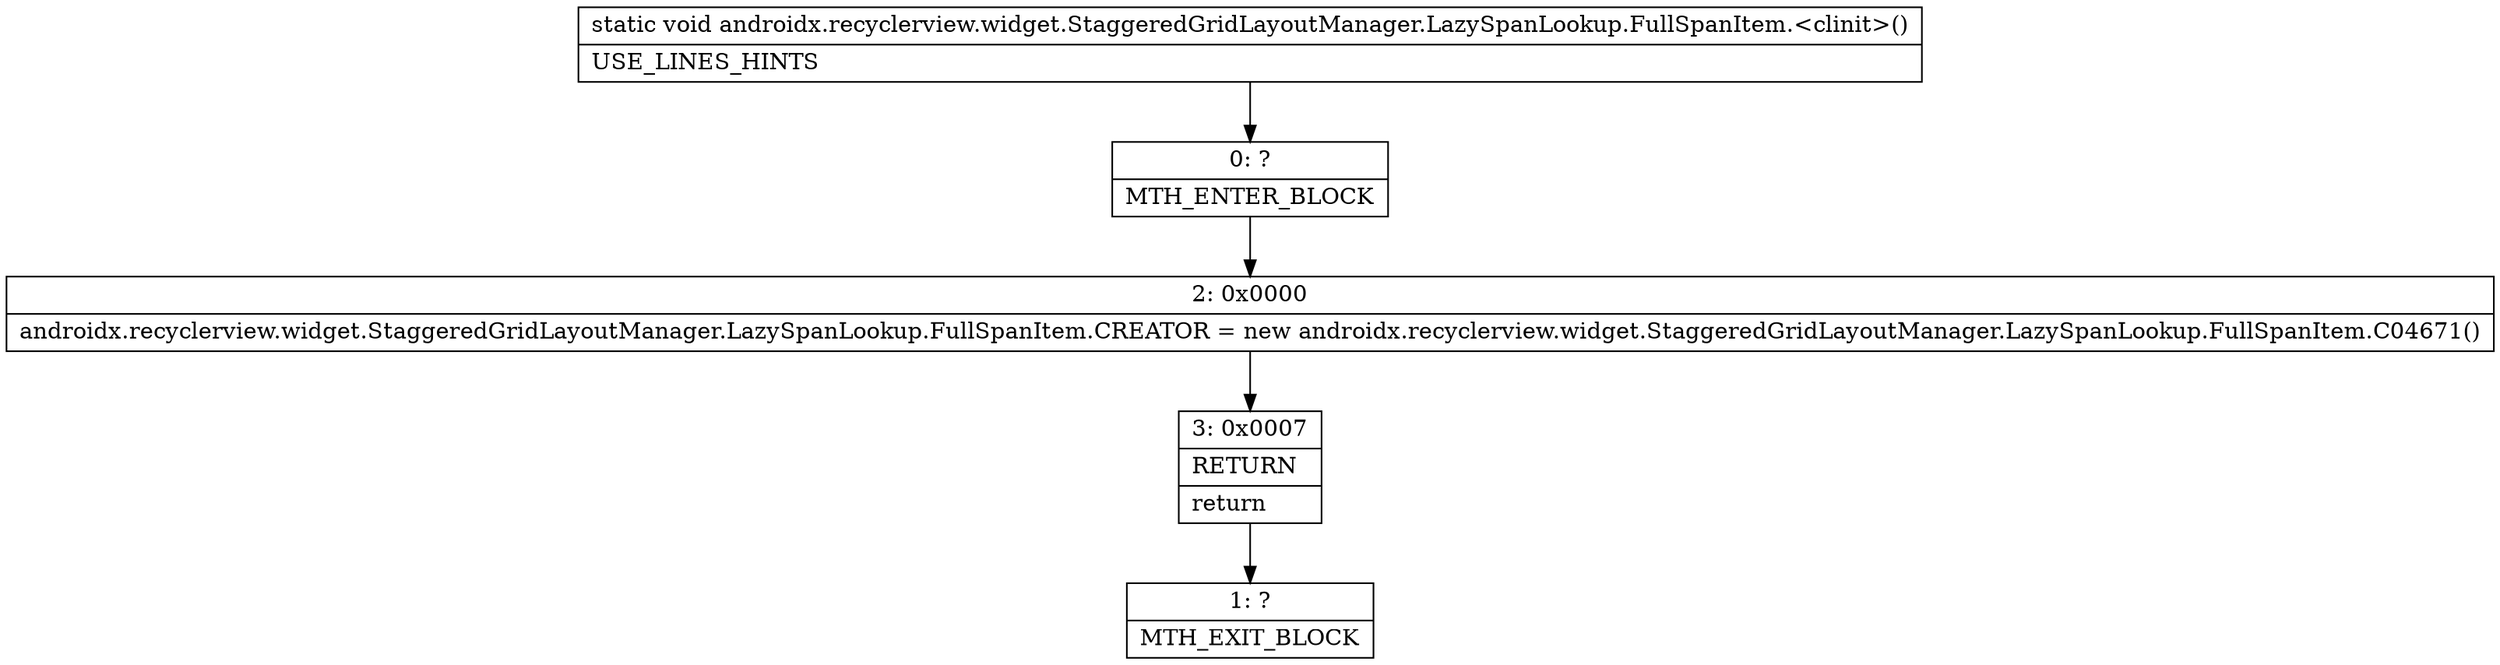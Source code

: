digraph "CFG forandroidx.recyclerview.widget.StaggeredGridLayoutManager.LazySpanLookup.FullSpanItem.\<clinit\>()V" {
Node_0 [shape=record,label="{0\:\ ?|MTH_ENTER_BLOCK\l}"];
Node_2 [shape=record,label="{2\:\ 0x0000|androidx.recyclerview.widget.StaggeredGridLayoutManager.LazySpanLookup.FullSpanItem.CREATOR = new androidx.recyclerview.widget.StaggeredGridLayoutManager.LazySpanLookup.FullSpanItem.C04671()\l}"];
Node_3 [shape=record,label="{3\:\ 0x0007|RETURN\l|return\l}"];
Node_1 [shape=record,label="{1\:\ ?|MTH_EXIT_BLOCK\l}"];
MethodNode[shape=record,label="{static void androidx.recyclerview.widget.StaggeredGridLayoutManager.LazySpanLookup.FullSpanItem.\<clinit\>()  | USE_LINES_HINTS\l}"];
MethodNode -> Node_0;Node_0 -> Node_2;
Node_2 -> Node_3;
Node_3 -> Node_1;
}

